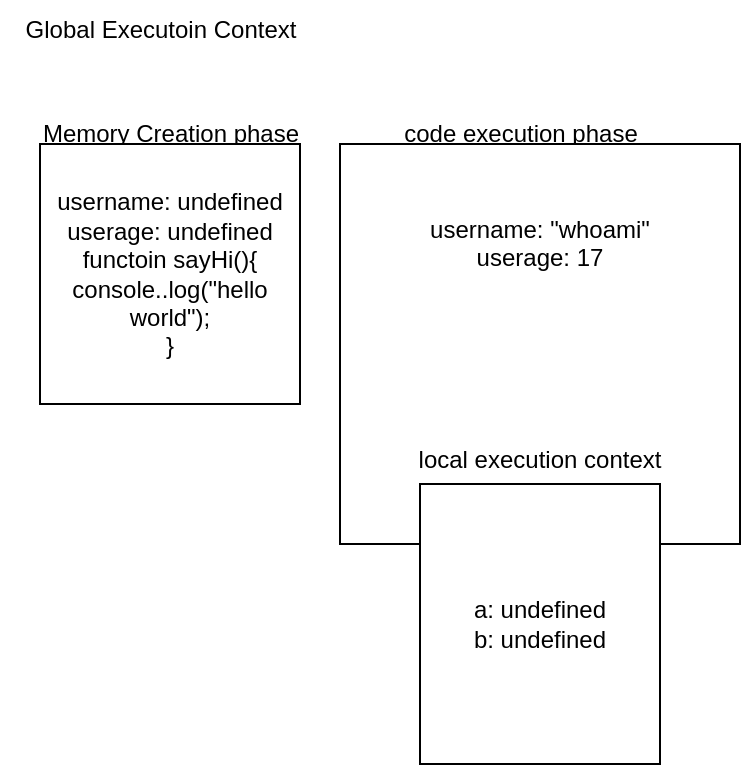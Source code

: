 <mxfile>
    <diagram id="TPwKPCr_CbAVBi3QqlK2" name="Page-1">
        <mxGraphModel dx="348" dy="707" grid="1" gridSize="10" guides="1" tooltips="1" connect="1" arrows="1" fold="1" page="1" pageScale="1" pageWidth="850" pageHeight="1100" math="0" shadow="0">
            <root>
                <mxCell id="0"/>
                <mxCell id="1" parent="0"/>
                <mxCell id="5" value="Global Executoin Context" style="text;html=1;align=center;verticalAlign=middle;resizable=0;points=[];autosize=1;strokeColor=none;fillColor=none;" vertex="1" parent="1">
                    <mxGeometry y="48" width="160" height="30" as="geometry"/>
                </mxCell>
                <mxCell id="6" value="Memory Creation phase" style="text;html=1;align=center;verticalAlign=middle;resizable=0;points=[];autosize=1;strokeColor=none;fillColor=none;strokeWidth=0;" vertex="1" parent="1">
                    <mxGeometry x="10" y="100" width="150" height="30" as="geometry"/>
                </mxCell>
                <mxCell id="7" value="username: undefined&lt;div&gt;userage: undefined&lt;/div&gt;&lt;div&gt;functoin sayHi(){&lt;/div&gt;&lt;div&gt;console..log(&quot;hello world&quot;);&lt;/div&gt;&lt;div&gt;}&lt;/div&gt;" style="whiteSpace=wrap;html=1;aspect=fixed;" vertex="1" parent="1">
                    <mxGeometry x="20" y="120" width="130" height="130" as="geometry"/>
                </mxCell>
                <mxCell id="8" value="code execution phase" style="text;html=1;align=center;verticalAlign=middle;resizable=0;points=[];autosize=1;strokeColor=none;fillColor=none;" vertex="1" parent="1">
                    <mxGeometry x="190" y="100" width="140" height="30" as="geometry"/>
                </mxCell>
                <mxCell id="9" value="username: &quot;whoami&quot;&lt;div&gt;userage: 17&lt;/div&gt;&lt;div&gt;&lt;br&gt;&lt;/div&gt;&lt;div&gt;&lt;br&gt;&lt;/div&gt;&lt;div&gt;&lt;br&gt;&lt;/div&gt;&lt;div&gt;&lt;br&gt;&lt;/div&gt;&lt;div&gt;&lt;br&gt;&lt;/div&gt;&lt;div&gt;&lt;br&gt;&lt;/div&gt;&lt;div&gt;local execution context&lt;/div&gt;" style="whiteSpace=wrap;html=1;aspect=fixed;" vertex="1" parent="1">
                    <mxGeometry x="170" y="120" width="200" height="200" as="geometry"/>
                </mxCell>
                <mxCell id="12" value="a: undefined&lt;div&gt;b: undefined&lt;/div&gt;" style="rounded=0;whiteSpace=wrap;html=1;" vertex="1" parent="1">
                    <mxGeometry x="210" y="290" width="120" height="140" as="geometry"/>
                </mxCell>
            </root>
        </mxGraphModel>
    </diagram>
</mxfile>
